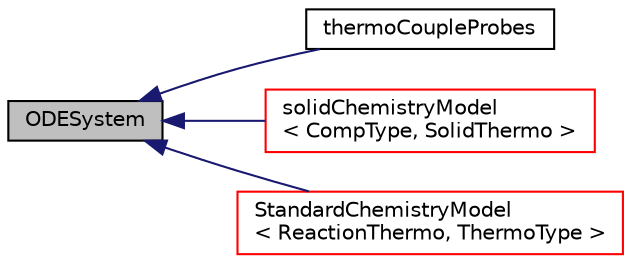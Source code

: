 digraph "ODESystem"
{
  bgcolor="transparent";
  edge [fontname="Helvetica",fontsize="10",labelfontname="Helvetica",labelfontsize="10"];
  node [fontname="Helvetica",fontsize="10",shape=record];
  rankdir="LR";
  Node1 [label="ODESystem",height=0.2,width=0.4,color="black", fillcolor="grey75", style="filled" fontcolor="black"];
  Node1 -> Node2 [dir="back",color="midnightblue",fontsize="10",style="solid",fontname="Helvetica"];
  Node2 [label="thermoCoupleProbes",height=0.2,width=0.4,color="black",URL="$classFoam_1_1functionObjects_1_1thermoCoupleProbes.html",tooltip="Sample probe for temperature using a thermocouple. "];
  Node1 -> Node3 [dir="back",color="midnightblue",fontsize="10",style="solid",fontname="Helvetica"];
  Node3 [label="solidChemistryModel\l\< CompType, SolidThermo \>",height=0.2,width=0.4,color="red",URL="$classFoam_1_1solidChemistryModel.html",tooltip="Extends base solid chemistry model by adding a thermo package, and ODE functions. ..."];
  Node1 -> Node4 [dir="back",color="midnightblue",fontsize="10",style="solid",fontname="Helvetica"];
  Node4 [label="StandardChemistryModel\l\< ReactionThermo, ThermoType \>",height=0.2,width=0.4,color="red",URL="$classFoam_1_1StandardChemistryModel.html",tooltip="Extends base chemistry model by adding a thermo package, and ODE functions. Introduces chemistry equa..."];
}
